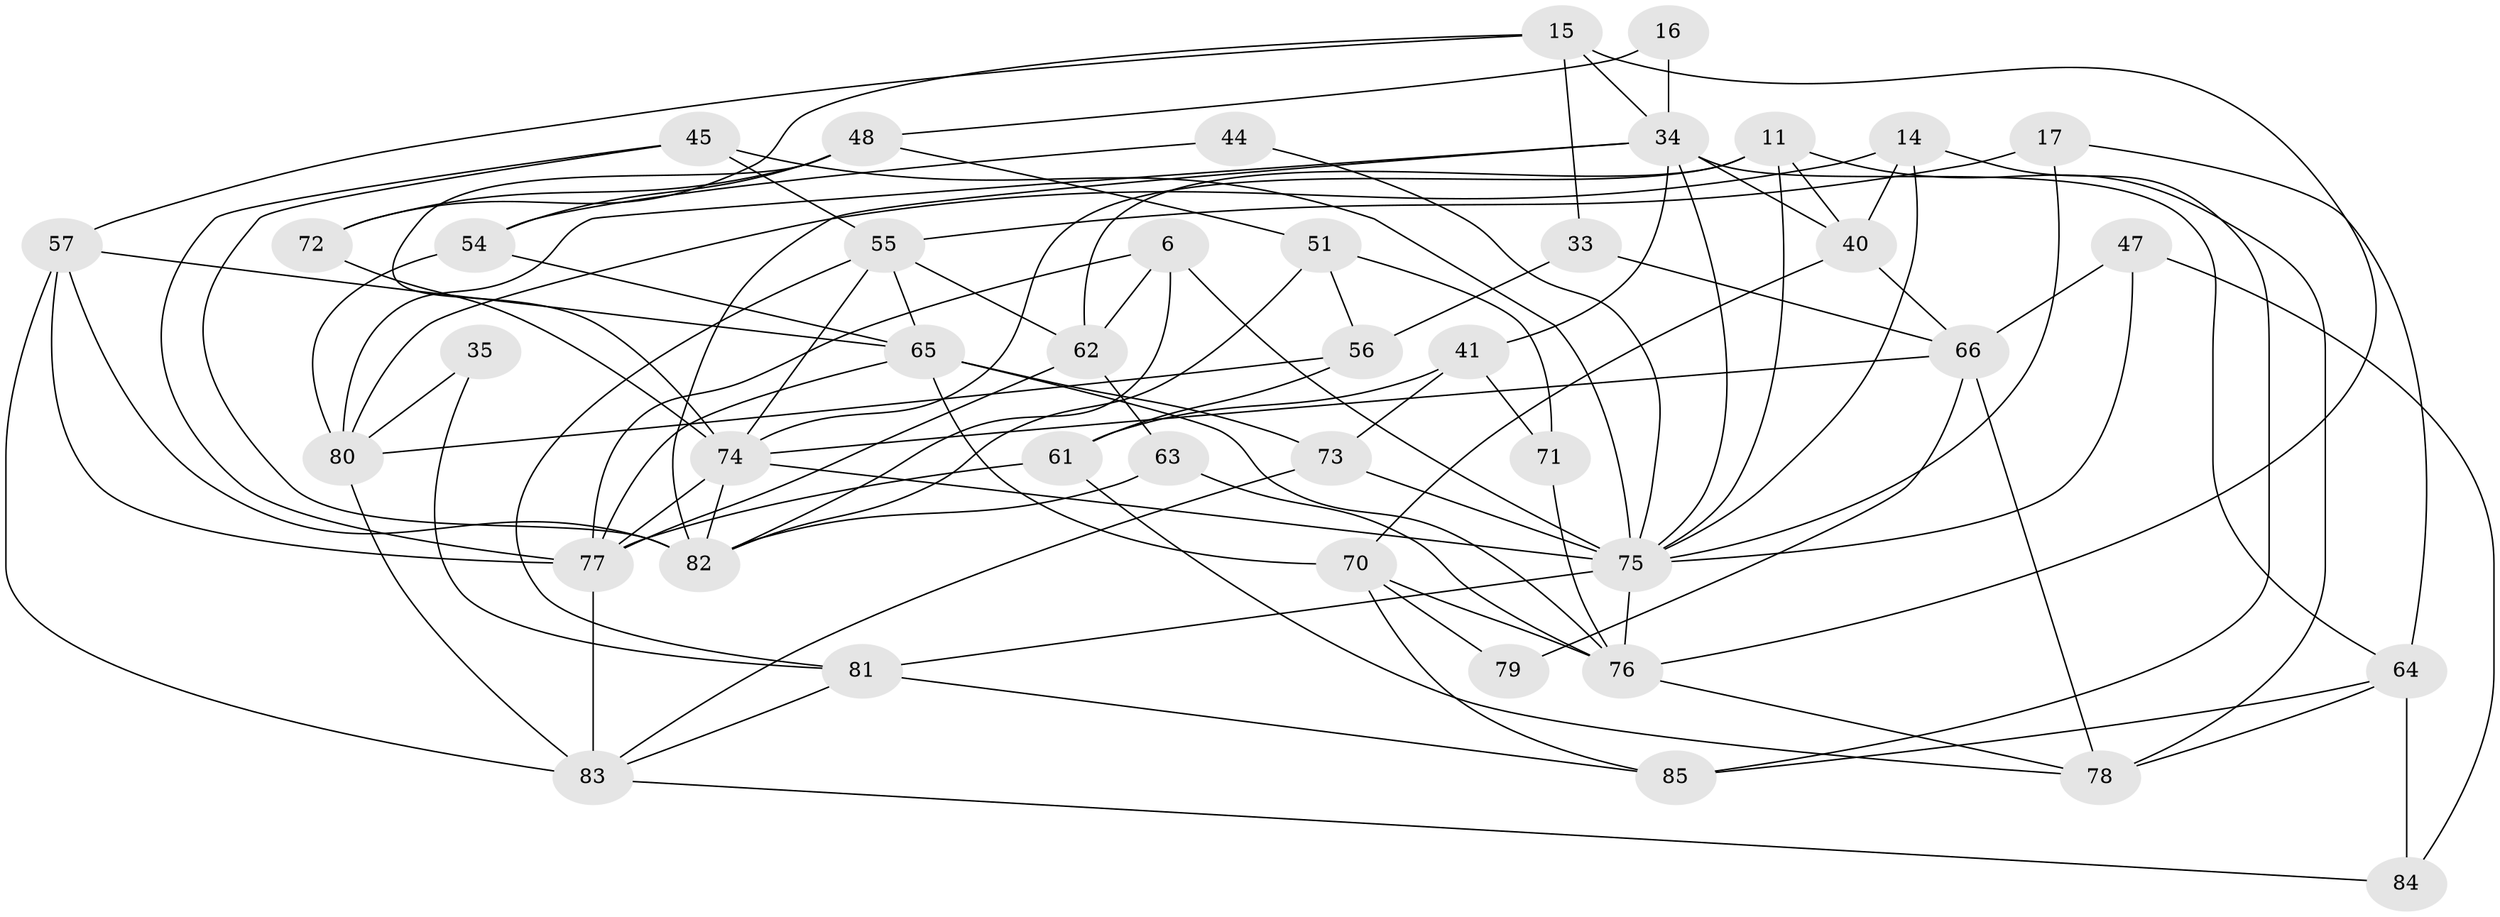 // original degree distribution, {5: 0.18823529411764706, 4: 0.3764705882352941, 2: 0.07058823529411765, 3: 0.27058823529411763, 7: 0.03529411764705882, 6: 0.058823529411764705}
// Generated by graph-tools (version 1.1) at 2025/50/03/09/25 04:50:22]
// undirected, 42 vertices, 100 edges
graph export_dot {
graph [start="1"]
  node [color=gray90,style=filled];
  6;
  11;
  14;
  15 [super="+5"];
  16;
  17;
  33;
  34 [super="+10+29"];
  35;
  40;
  41;
  44;
  45 [super="+20+39"];
  47;
  48 [super="+42"];
  51;
  54;
  55 [super="+24+4"];
  56;
  57 [super="+12+46"];
  61;
  62 [super="+52"];
  63;
  64 [super="+26+49"];
  65 [super="+21"];
  66;
  70 [super="+27+69"];
  71 [super="+3"];
  72;
  73 [super="+7+38"];
  74 [super="+68"];
  75 [super="+43+32+67"];
  76 [super="+19+53"];
  77 [super="+30+58"];
  78;
  79;
  80 [super="+31"];
  81;
  82 [super="+37+59"];
  83 [super="+13+50"];
  84;
  85 [super="+60"];
  6 -- 75 [weight=2];
  6 -- 62;
  6 -- 77;
  6 -- 82;
  11 -- 40;
  11 -- 62 [weight=2];
  11 -- 78;
  11 -- 75;
  11 -- 74;
  14 -- 80;
  14 -- 40;
  14 -- 85;
  14 -- 75;
  15 -- 76;
  15 -- 33;
  15 -- 72;
  15 -- 57;
  15 -- 34;
  16 -- 48;
  16 -- 34 [weight=2];
  17 -- 55;
  17 -- 75 [weight=2];
  17 -- 64;
  33 -- 56;
  33 -- 66;
  34 -- 41;
  34 -- 75 [weight=2];
  34 -- 64 [weight=2];
  34 -- 40 [weight=2];
  34 -- 80 [weight=2];
  34 -- 82;
  35 -- 81;
  35 -- 80;
  40 -- 66;
  40 -- 70;
  41 -- 61;
  41 -- 71;
  41 -- 73;
  44 -- 54;
  44 -- 75;
  45 -- 82 [weight=2];
  45 -- 75 [weight=3];
  45 -- 55;
  45 -- 77;
  47 -- 66;
  47 -- 84;
  47 -- 75;
  48 -- 72;
  48 -- 51;
  48 -- 74;
  48 -- 54;
  51 -- 56;
  51 -- 71;
  51 -- 82;
  54 -- 65;
  54 -- 80;
  55 -- 81;
  55 -- 74 [weight=2];
  55 -- 65 [weight=2];
  55 -- 62;
  56 -- 61;
  56 -- 80;
  57 -- 82 [weight=3];
  57 -- 77 [weight=2];
  57 -- 65;
  57 -- 83;
  61 -- 78;
  61 -- 77;
  62 -- 63;
  62 -- 77;
  63 -- 76;
  63 -- 82;
  64 -- 84;
  64 -- 85 [weight=2];
  64 -- 78;
  65 -- 76;
  65 -- 70;
  65 -- 73;
  65 -- 77;
  66 -- 78;
  66 -- 79;
  66 -- 74;
  70 -- 76 [weight=2];
  70 -- 79;
  70 -- 85 [weight=2];
  71 -- 76;
  72 -- 74;
  73 -- 83;
  73 -- 75;
  74 -- 75;
  74 -- 77 [weight=3];
  74 -- 82;
  75 -- 76 [weight=3];
  75 -- 81;
  76 -- 78;
  77 -- 83;
  80 -- 83 [weight=2];
  81 -- 85;
  81 -- 83;
  83 -- 84;
}
